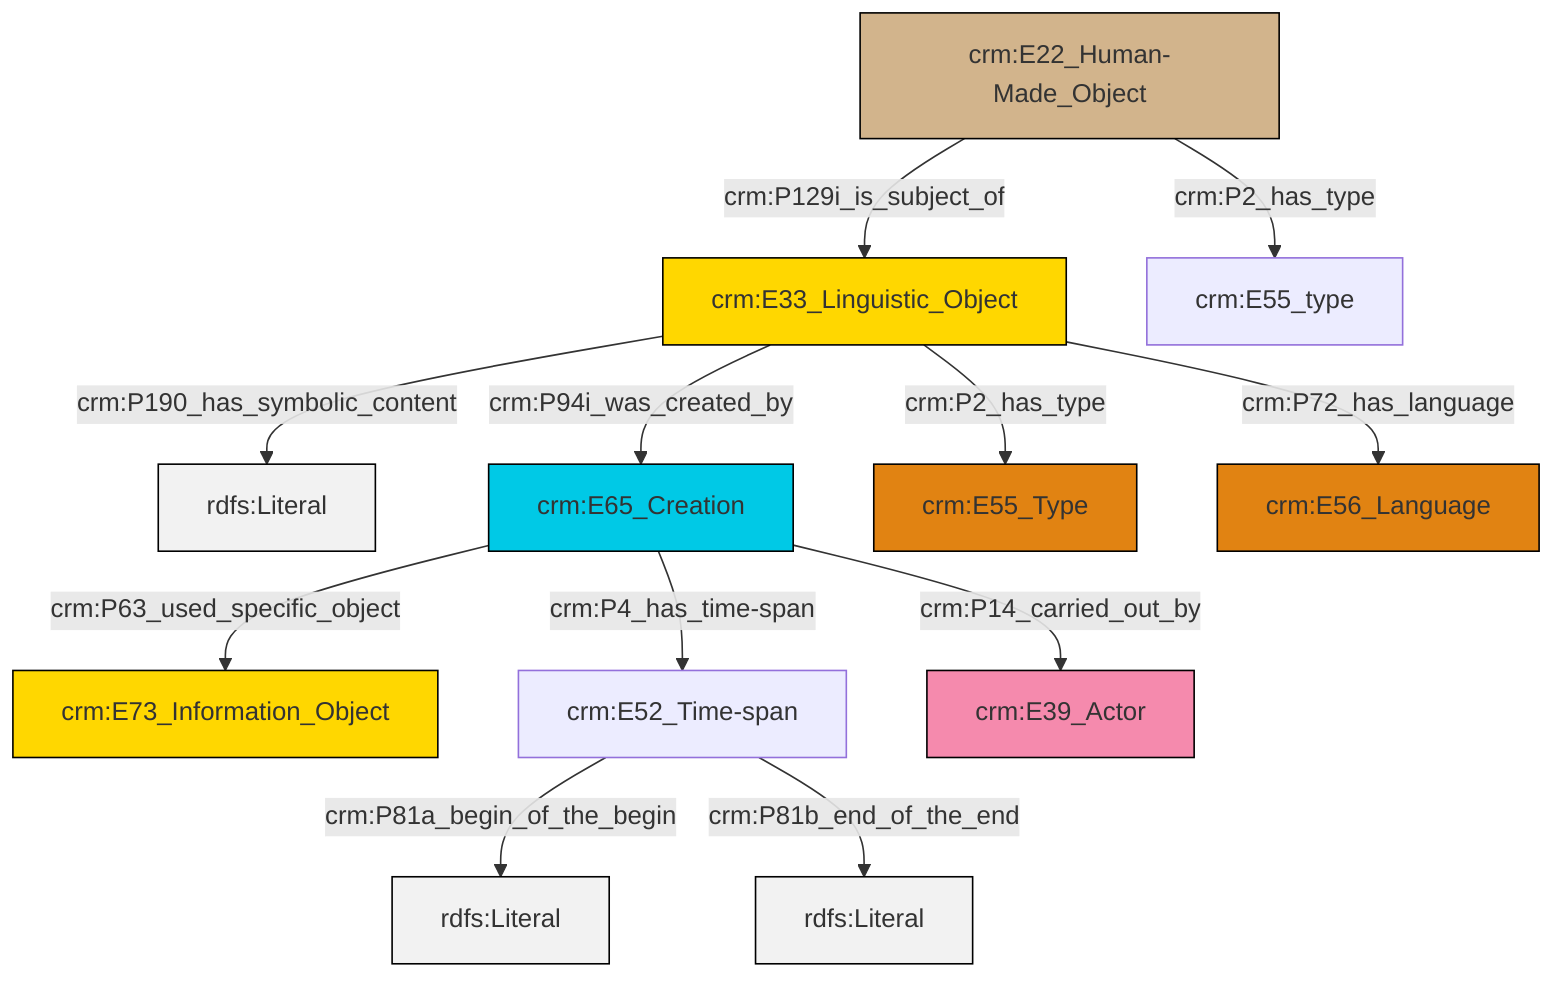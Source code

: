 graph TD
classDef Literal fill:#f2f2f2,stroke:#000000;
classDef CRM_Entity fill:#FFFFFF,stroke:#000000;
classDef Temporal_Entity fill:#00C9E6, stroke:#000000;
classDef Type fill:#E18312, stroke:#000000;
classDef Time-Span fill:#2C9C91, stroke:#000000;
classDef Appellation fill:#FFEB7F, stroke:#000000;
classDef Place fill:#008836, stroke:#000000;
classDef Persistent_Item fill:#B266B2, stroke:#000000;
classDef Conceptual_Object fill:#FFD700, stroke:#000000;
classDef Physical_Thing fill:#D2B48C, stroke:#000000;
classDef Actor fill:#f58aad, stroke:#000000;
classDef PC_Classes fill:#4ce600, stroke:#000000;
classDef Multi fill:#cccccc,stroke:#000000;

0["crm:E33_Linguistic_Object"]:::Conceptual_Object -->|crm:P190_has_symbolic_content| 1[rdfs:Literal]:::Literal
2["crm:E22_Human-Made_Object"]:::Physical_Thing -->|crm:P129i_is_subject_of| 0["crm:E33_Linguistic_Object"]:::Conceptual_Object
3["crm:E65_Creation"]:::Temporal_Entity -->|crm:P63_used_specific_object| 4["crm:E73_Information_Object"]:::Conceptual_Object
0["crm:E33_Linguistic_Object"]:::Conceptual_Object -->|crm:P2_has_type| 5["crm:E55_Type"]:::Type
0["crm:E33_Linguistic_Object"]:::Conceptual_Object -->|crm:P72_has_language| 6["crm:E56_Language"]:::Type
0["crm:E33_Linguistic_Object"]:::Conceptual_Object -->|crm:P94i_was_created_by| 3["crm:E65_Creation"]:::Temporal_Entity
7["crm:E52_Time-span"]:::Default -->|crm:P81a_begin_of_the_begin| 10[rdfs:Literal]:::Literal
7["crm:E52_Time-span"]:::Default -->|crm:P81b_end_of_the_end| 13[rdfs:Literal]:::Literal
2["crm:E22_Human-Made_Object"]:::Physical_Thing -->|crm:P2_has_type| 11["crm:E55_type"]:::Default
3["crm:E65_Creation"]:::Temporal_Entity -->|crm:P4_has_time-span| 7["crm:E52_Time-span"]:::Default
3["crm:E65_Creation"]:::Temporal_Entity -->|crm:P14_carried_out_by| 14["crm:E39_Actor"]:::Actor